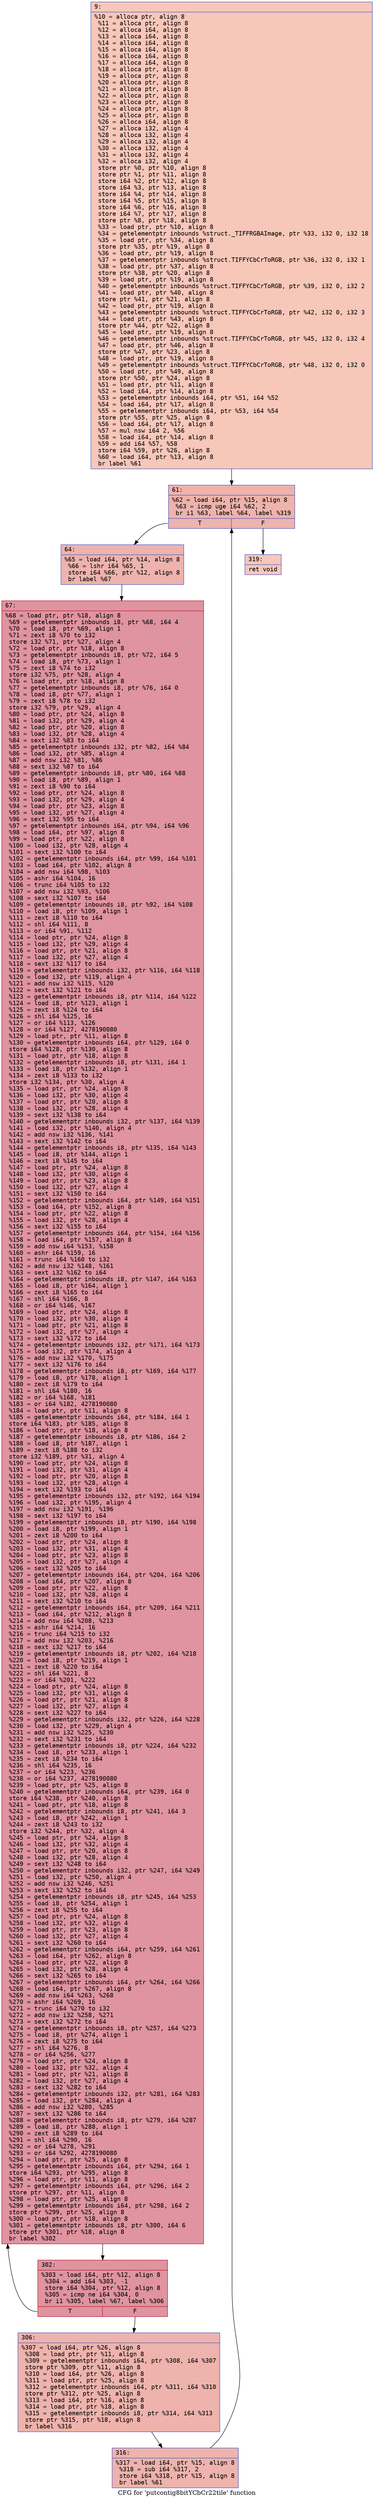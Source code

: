 digraph "CFG for 'putcontig8bitYCbCr22tile' function" {
	label="CFG for 'putcontig8bitYCbCr22tile' function";

	Node0x600002a268f0 [shape=record,color="#3d50c3ff", style=filled, fillcolor="#ec7f6370" fontname="Courier",label="{9:\l|  %10 = alloca ptr, align 8\l  %11 = alloca ptr, align 8\l  %12 = alloca i64, align 8\l  %13 = alloca i64, align 8\l  %14 = alloca i64, align 8\l  %15 = alloca i64, align 8\l  %16 = alloca i64, align 8\l  %17 = alloca i64, align 8\l  %18 = alloca ptr, align 8\l  %19 = alloca ptr, align 8\l  %20 = alloca ptr, align 8\l  %21 = alloca ptr, align 8\l  %22 = alloca ptr, align 8\l  %23 = alloca ptr, align 8\l  %24 = alloca ptr, align 8\l  %25 = alloca ptr, align 8\l  %26 = alloca i64, align 8\l  %27 = alloca i32, align 4\l  %28 = alloca i32, align 4\l  %29 = alloca i32, align 4\l  %30 = alloca i32, align 4\l  %31 = alloca i32, align 4\l  %32 = alloca i32, align 4\l  store ptr %0, ptr %10, align 8\l  store ptr %1, ptr %11, align 8\l  store i64 %2, ptr %12, align 8\l  store i64 %3, ptr %13, align 8\l  store i64 %4, ptr %14, align 8\l  store i64 %5, ptr %15, align 8\l  store i64 %6, ptr %16, align 8\l  store i64 %7, ptr %17, align 8\l  store ptr %8, ptr %18, align 8\l  %33 = load ptr, ptr %10, align 8\l  %34 = getelementptr inbounds %struct._TIFFRGBAImage, ptr %33, i32 0, i32 18\l  %35 = load ptr, ptr %34, align 8\l  store ptr %35, ptr %19, align 8\l  %36 = load ptr, ptr %19, align 8\l  %37 = getelementptr inbounds %struct.TIFFYCbCrToRGB, ptr %36, i32 0, i32 1\l  %38 = load ptr, ptr %37, align 8\l  store ptr %38, ptr %20, align 8\l  %39 = load ptr, ptr %19, align 8\l  %40 = getelementptr inbounds %struct.TIFFYCbCrToRGB, ptr %39, i32 0, i32 2\l  %41 = load ptr, ptr %40, align 8\l  store ptr %41, ptr %21, align 8\l  %42 = load ptr, ptr %19, align 8\l  %43 = getelementptr inbounds %struct.TIFFYCbCrToRGB, ptr %42, i32 0, i32 3\l  %44 = load ptr, ptr %43, align 8\l  store ptr %44, ptr %22, align 8\l  %45 = load ptr, ptr %19, align 8\l  %46 = getelementptr inbounds %struct.TIFFYCbCrToRGB, ptr %45, i32 0, i32 4\l  %47 = load ptr, ptr %46, align 8\l  store ptr %47, ptr %23, align 8\l  %48 = load ptr, ptr %19, align 8\l  %49 = getelementptr inbounds %struct.TIFFYCbCrToRGB, ptr %48, i32 0, i32 0\l  %50 = load ptr, ptr %49, align 8\l  store ptr %50, ptr %24, align 8\l  %51 = load ptr, ptr %11, align 8\l  %52 = load i64, ptr %14, align 8\l  %53 = getelementptr inbounds i64, ptr %51, i64 %52\l  %54 = load i64, ptr %17, align 8\l  %55 = getelementptr inbounds i64, ptr %53, i64 %54\l  store ptr %55, ptr %25, align 8\l  %56 = load i64, ptr %17, align 8\l  %57 = mul nsw i64 2, %56\l  %58 = load i64, ptr %14, align 8\l  %59 = add i64 %57, %58\l  store i64 %59, ptr %26, align 8\l  %60 = load i64, ptr %13, align 8\l  br label %61\l}"];
	Node0x600002a268f0 -> Node0x600002a26940[tooltip="9 -> 61\nProbability 100.00%" ];
	Node0x600002a26940 [shape=record,color="#3d50c3ff", style=filled, fillcolor="#d6524470" fontname="Courier",label="{61:\l|  %62 = load i64, ptr %15, align 8\l  %63 = icmp uge i64 %62, 2\l  br i1 %63, label %64, label %319\l|{<s0>T|<s1>F}}"];
	Node0x600002a26940:s0 -> Node0x600002a26990[tooltip="61 -> 64\nProbability 96.88%" ];
	Node0x600002a26940:s1 -> Node0x600002a26b20[tooltip="61 -> 319\nProbability 3.12%" ];
	Node0x600002a26990 [shape=record,color="#3d50c3ff", style=filled, fillcolor="#d6524470" fontname="Courier",label="{64:\l|  %65 = load i64, ptr %14, align 8\l  %66 = lshr i64 %65, 1\l  store i64 %66, ptr %12, align 8\l  br label %67\l}"];
	Node0x600002a26990 -> Node0x600002a269e0[tooltip="64 -> 67\nProbability 100.00%" ];
	Node0x600002a269e0 [shape=record,color="#b70d28ff", style=filled, fillcolor="#b70d2870" fontname="Courier",label="{67:\l|  %68 = load ptr, ptr %18, align 8\l  %69 = getelementptr inbounds i8, ptr %68, i64 4\l  %70 = load i8, ptr %69, align 1\l  %71 = zext i8 %70 to i32\l  store i32 %71, ptr %27, align 4\l  %72 = load ptr, ptr %18, align 8\l  %73 = getelementptr inbounds i8, ptr %72, i64 5\l  %74 = load i8, ptr %73, align 1\l  %75 = zext i8 %74 to i32\l  store i32 %75, ptr %28, align 4\l  %76 = load ptr, ptr %18, align 8\l  %77 = getelementptr inbounds i8, ptr %76, i64 0\l  %78 = load i8, ptr %77, align 1\l  %79 = zext i8 %78 to i32\l  store i32 %79, ptr %29, align 4\l  %80 = load ptr, ptr %24, align 8\l  %81 = load i32, ptr %29, align 4\l  %82 = load ptr, ptr %20, align 8\l  %83 = load i32, ptr %28, align 4\l  %84 = sext i32 %83 to i64\l  %85 = getelementptr inbounds i32, ptr %82, i64 %84\l  %86 = load i32, ptr %85, align 4\l  %87 = add nsw i32 %81, %86\l  %88 = sext i32 %87 to i64\l  %89 = getelementptr inbounds i8, ptr %80, i64 %88\l  %90 = load i8, ptr %89, align 1\l  %91 = zext i8 %90 to i64\l  %92 = load ptr, ptr %24, align 8\l  %93 = load i32, ptr %29, align 4\l  %94 = load ptr, ptr %23, align 8\l  %95 = load i32, ptr %27, align 4\l  %96 = sext i32 %95 to i64\l  %97 = getelementptr inbounds i64, ptr %94, i64 %96\l  %98 = load i64, ptr %97, align 8\l  %99 = load ptr, ptr %22, align 8\l  %100 = load i32, ptr %28, align 4\l  %101 = sext i32 %100 to i64\l  %102 = getelementptr inbounds i64, ptr %99, i64 %101\l  %103 = load i64, ptr %102, align 8\l  %104 = add nsw i64 %98, %103\l  %105 = ashr i64 %104, 16\l  %106 = trunc i64 %105 to i32\l  %107 = add nsw i32 %93, %106\l  %108 = sext i32 %107 to i64\l  %109 = getelementptr inbounds i8, ptr %92, i64 %108\l  %110 = load i8, ptr %109, align 1\l  %111 = zext i8 %110 to i64\l  %112 = shl i64 %111, 8\l  %113 = or i64 %91, %112\l  %114 = load ptr, ptr %24, align 8\l  %115 = load i32, ptr %29, align 4\l  %116 = load ptr, ptr %21, align 8\l  %117 = load i32, ptr %27, align 4\l  %118 = sext i32 %117 to i64\l  %119 = getelementptr inbounds i32, ptr %116, i64 %118\l  %120 = load i32, ptr %119, align 4\l  %121 = add nsw i32 %115, %120\l  %122 = sext i32 %121 to i64\l  %123 = getelementptr inbounds i8, ptr %114, i64 %122\l  %124 = load i8, ptr %123, align 1\l  %125 = zext i8 %124 to i64\l  %126 = shl i64 %125, 16\l  %127 = or i64 %113, %126\l  %128 = or i64 %127, 4278190080\l  %129 = load ptr, ptr %11, align 8\l  %130 = getelementptr inbounds i64, ptr %129, i64 0\l  store i64 %128, ptr %130, align 8\l  %131 = load ptr, ptr %18, align 8\l  %132 = getelementptr inbounds i8, ptr %131, i64 1\l  %133 = load i8, ptr %132, align 1\l  %134 = zext i8 %133 to i32\l  store i32 %134, ptr %30, align 4\l  %135 = load ptr, ptr %24, align 8\l  %136 = load i32, ptr %30, align 4\l  %137 = load ptr, ptr %20, align 8\l  %138 = load i32, ptr %28, align 4\l  %139 = sext i32 %138 to i64\l  %140 = getelementptr inbounds i32, ptr %137, i64 %139\l  %141 = load i32, ptr %140, align 4\l  %142 = add nsw i32 %136, %141\l  %143 = sext i32 %142 to i64\l  %144 = getelementptr inbounds i8, ptr %135, i64 %143\l  %145 = load i8, ptr %144, align 1\l  %146 = zext i8 %145 to i64\l  %147 = load ptr, ptr %24, align 8\l  %148 = load i32, ptr %30, align 4\l  %149 = load ptr, ptr %23, align 8\l  %150 = load i32, ptr %27, align 4\l  %151 = sext i32 %150 to i64\l  %152 = getelementptr inbounds i64, ptr %149, i64 %151\l  %153 = load i64, ptr %152, align 8\l  %154 = load ptr, ptr %22, align 8\l  %155 = load i32, ptr %28, align 4\l  %156 = sext i32 %155 to i64\l  %157 = getelementptr inbounds i64, ptr %154, i64 %156\l  %158 = load i64, ptr %157, align 8\l  %159 = add nsw i64 %153, %158\l  %160 = ashr i64 %159, 16\l  %161 = trunc i64 %160 to i32\l  %162 = add nsw i32 %148, %161\l  %163 = sext i32 %162 to i64\l  %164 = getelementptr inbounds i8, ptr %147, i64 %163\l  %165 = load i8, ptr %164, align 1\l  %166 = zext i8 %165 to i64\l  %167 = shl i64 %166, 8\l  %168 = or i64 %146, %167\l  %169 = load ptr, ptr %24, align 8\l  %170 = load i32, ptr %30, align 4\l  %171 = load ptr, ptr %21, align 8\l  %172 = load i32, ptr %27, align 4\l  %173 = sext i32 %172 to i64\l  %174 = getelementptr inbounds i32, ptr %171, i64 %173\l  %175 = load i32, ptr %174, align 4\l  %176 = add nsw i32 %170, %175\l  %177 = sext i32 %176 to i64\l  %178 = getelementptr inbounds i8, ptr %169, i64 %177\l  %179 = load i8, ptr %178, align 1\l  %180 = zext i8 %179 to i64\l  %181 = shl i64 %180, 16\l  %182 = or i64 %168, %181\l  %183 = or i64 %182, 4278190080\l  %184 = load ptr, ptr %11, align 8\l  %185 = getelementptr inbounds i64, ptr %184, i64 1\l  store i64 %183, ptr %185, align 8\l  %186 = load ptr, ptr %18, align 8\l  %187 = getelementptr inbounds i8, ptr %186, i64 2\l  %188 = load i8, ptr %187, align 1\l  %189 = zext i8 %188 to i32\l  store i32 %189, ptr %31, align 4\l  %190 = load ptr, ptr %24, align 8\l  %191 = load i32, ptr %31, align 4\l  %192 = load ptr, ptr %20, align 8\l  %193 = load i32, ptr %28, align 4\l  %194 = sext i32 %193 to i64\l  %195 = getelementptr inbounds i32, ptr %192, i64 %194\l  %196 = load i32, ptr %195, align 4\l  %197 = add nsw i32 %191, %196\l  %198 = sext i32 %197 to i64\l  %199 = getelementptr inbounds i8, ptr %190, i64 %198\l  %200 = load i8, ptr %199, align 1\l  %201 = zext i8 %200 to i64\l  %202 = load ptr, ptr %24, align 8\l  %203 = load i32, ptr %31, align 4\l  %204 = load ptr, ptr %23, align 8\l  %205 = load i32, ptr %27, align 4\l  %206 = sext i32 %205 to i64\l  %207 = getelementptr inbounds i64, ptr %204, i64 %206\l  %208 = load i64, ptr %207, align 8\l  %209 = load ptr, ptr %22, align 8\l  %210 = load i32, ptr %28, align 4\l  %211 = sext i32 %210 to i64\l  %212 = getelementptr inbounds i64, ptr %209, i64 %211\l  %213 = load i64, ptr %212, align 8\l  %214 = add nsw i64 %208, %213\l  %215 = ashr i64 %214, 16\l  %216 = trunc i64 %215 to i32\l  %217 = add nsw i32 %203, %216\l  %218 = sext i32 %217 to i64\l  %219 = getelementptr inbounds i8, ptr %202, i64 %218\l  %220 = load i8, ptr %219, align 1\l  %221 = zext i8 %220 to i64\l  %222 = shl i64 %221, 8\l  %223 = or i64 %201, %222\l  %224 = load ptr, ptr %24, align 8\l  %225 = load i32, ptr %31, align 4\l  %226 = load ptr, ptr %21, align 8\l  %227 = load i32, ptr %27, align 4\l  %228 = sext i32 %227 to i64\l  %229 = getelementptr inbounds i32, ptr %226, i64 %228\l  %230 = load i32, ptr %229, align 4\l  %231 = add nsw i32 %225, %230\l  %232 = sext i32 %231 to i64\l  %233 = getelementptr inbounds i8, ptr %224, i64 %232\l  %234 = load i8, ptr %233, align 1\l  %235 = zext i8 %234 to i64\l  %236 = shl i64 %235, 16\l  %237 = or i64 %223, %236\l  %238 = or i64 %237, 4278190080\l  %239 = load ptr, ptr %25, align 8\l  %240 = getelementptr inbounds i64, ptr %239, i64 0\l  store i64 %238, ptr %240, align 8\l  %241 = load ptr, ptr %18, align 8\l  %242 = getelementptr inbounds i8, ptr %241, i64 3\l  %243 = load i8, ptr %242, align 1\l  %244 = zext i8 %243 to i32\l  store i32 %244, ptr %32, align 4\l  %245 = load ptr, ptr %24, align 8\l  %246 = load i32, ptr %32, align 4\l  %247 = load ptr, ptr %20, align 8\l  %248 = load i32, ptr %28, align 4\l  %249 = sext i32 %248 to i64\l  %250 = getelementptr inbounds i32, ptr %247, i64 %249\l  %251 = load i32, ptr %250, align 4\l  %252 = add nsw i32 %246, %251\l  %253 = sext i32 %252 to i64\l  %254 = getelementptr inbounds i8, ptr %245, i64 %253\l  %255 = load i8, ptr %254, align 1\l  %256 = zext i8 %255 to i64\l  %257 = load ptr, ptr %24, align 8\l  %258 = load i32, ptr %32, align 4\l  %259 = load ptr, ptr %23, align 8\l  %260 = load i32, ptr %27, align 4\l  %261 = sext i32 %260 to i64\l  %262 = getelementptr inbounds i64, ptr %259, i64 %261\l  %263 = load i64, ptr %262, align 8\l  %264 = load ptr, ptr %22, align 8\l  %265 = load i32, ptr %28, align 4\l  %266 = sext i32 %265 to i64\l  %267 = getelementptr inbounds i64, ptr %264, i64 %266\l  %268 = load i64, ptr %267, align 8\l  %269 = add nsw i64 %263, %268\l  %270 = ashr i64 %269, 16\l  %271 = trunc i64 %270 to i32\l  %272 = add nsw i32 %258, %271\l  %273 = sext i32 %272 to i64\l  %274 = getelementptr inbounds i8, ptr %257, i64 %273\l  %275 = load i8, ptr %274, align 1\l  %276 = zext i8 %275 to i64\l  %277 = shl i64 %276, 8\l  %278 = or i64 %256, %277\l  %279 = load ptr, ptr %24, align 8\l  %280 = load i32, ptr %32, align 4\l  %281 = load ptr, ptr %21, align 8\l  %282 = load i32, ptr %27, align 4\l  %283 = sext i32 %282 to i64\l  %284 = getelementptr inbounds i32, ptr %281, i64 %283\l  %285 = load i32, ptr %284, align 4\l  %286 = add nsw i32 %280, %285\l  %287 = sext i32 %286 to i64\l  %288 = getelementptr inbounds i8, ptr %279, i64 %287\l  %289 = load i8, ptr %288, align 1\l  %290 = zext i8 %289 to i64\l  %291 = shl i64 %290, 16\l  %292 = or i64 %278, %291\l  %293 = or i64 %292, 4278190080\l  %294 = load ptr, ptr %25, align 8\l  %295 = getelementptr inbounds i64, ptr %294, i64 1\l  store i64 %293, ptr %295, align 8\l  %296 = load ptr, ptr %11, align 8\l  %297 = getelementptr inbounds i64, ptr %296, i64 2\l  store ptr %297, ptr %11, align 8\l  %298 = load ptr, ptr %25, align 8\l  %299 = getelementptr inbounds i64, ptr %298, i64 2\l  store ptr %299, ptr %25, align 8\l  %300 = load ptr, ptr %18, align 8\l  %301 = getelementptr inbounds i8, ptr %300, i64 6\l  store ptr %301, ptr %18, align 8\l  br label %302\l}"];
	Node0x600002a269e0 -> Node0x600002a26a30[tooltip="67 -> 302\nProbability 100.00%" ];
	Node0x600002a26a30 [shape=record,color="#b70d28ff", style=filled, fillcolor="#b70d2870" fontname="Courier",label="{302:\l|  %303 = load i64, ptr %12, align 8\l  %304 = add i64 %303, -1\l  store i64 %304, ptr %12, align 8\l  %305 = icmp ne i64 %304, 0\l  br i1 %305, label %67, label %306\l|{<s0>T|<s1>F}}"];
	Node0x600002a26a30:s0 -> Node0x600002a269e0[tooltip="302 -> 67\nProbability 96.88%" ];
	Node0x600002a26a30:s1 -> Node0x600002a26a80[tooltip="302 -> 306\nProbability 3.12%" ];
	Node0x600002a26a80 [shape=record,color="#3d50c3ff", style=filled, fillcolor="#d6524470" fontname="Courier",label="{306:\l|  %307 = load i64, ptr %26, align 8\l  %308 = load ptr, ptr %11, align 8\l  %309 = getelementptr inbounds i64, ptr %308, i64 %307\l  store ptr %309, ptr %11, align 8\l  %310 = load i64, ptr %26, align 8\l  %311 = load ptr, ptr %25, align 8\l  %312 = getelementptr inbounds i64, ptr %311, i64 %310\l  store ptr %312, ptr %25, align 8\l  %313 = load i64, ptr %16, align 8\l  %314 = load ptr, ptr %18, align 8\l  %315 = getelementptr inbounds i8, ptr %314, i64 %313\l  store ptr %315, ptr %18, align 8\l  br label %316\l}"];
	Node0x600002a26a80 -> Node0x600002a26ad0[tooltip="306 -> 316\nProbability 100.00%" ];
	Node0x600002a26ad0 [shape=record,color="#3d50c3ff", style=filled, fillcolor="#d6524470" fontname="Courier",label="{316:\l|  %317 = load i64, ptr %15, align 8\l  %318 = sub i64 %317, 2\l  store i64 %318, ptr %15, align 8\l  br label %61\l}"];
	Node0x600002a26ad0 -> Node0x600002a26940[tooltip="316 -> 61\nProbability 100.00%" ];
	Node0x600002a26b20 [shape=record,color="#3d50c3ff", style=filled, fillcolor="#ec7f6370" fontname="Courier",label="{319:\l|  ret void\l}"];
}
